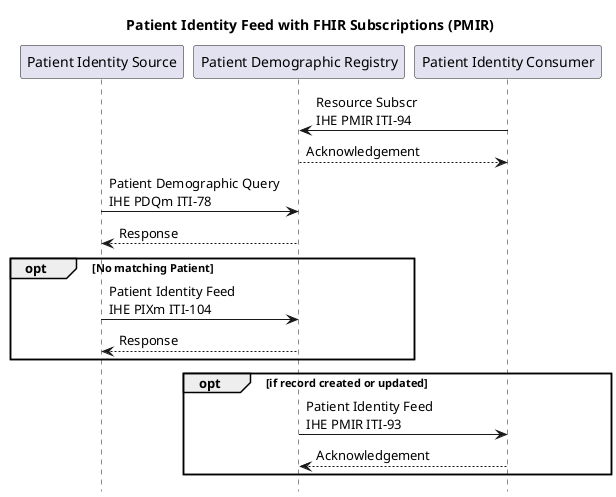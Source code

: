 @startuml

hide footbox

title "Patient Identity Feed with FHIR Subscriptions (PMIR)"

participant "Patient Identity Source" as PIXSource
participant "Patient Demographic Registry" as PIXManager
participant "Patient Identity Consumer" as PIXConsumer

PIXConsumer -> PIXManager: Resource Subscr\nIHE PMIR ITI-94
PIXManager --> PIXConsumer : Acknowledgement
PIXSource -> PIXManager :  Patient Demographic Query\nIHE PDQm ITI-78
PIXManager --> PIXSource : Response
opt No matching Patient
  PIXSource -> PIXManager: Patient Identity Feed \nIHE PIXm ITI-104
  PIXManager --> PIXSource : Response
end
opt if record created or updated
    PIXManager -> PIXConsumer: Patient Identity Feed \nIHE PMIR ITI-93
    PIXConsumer --> PIXManager: Acknowledgement
end

@enduml
